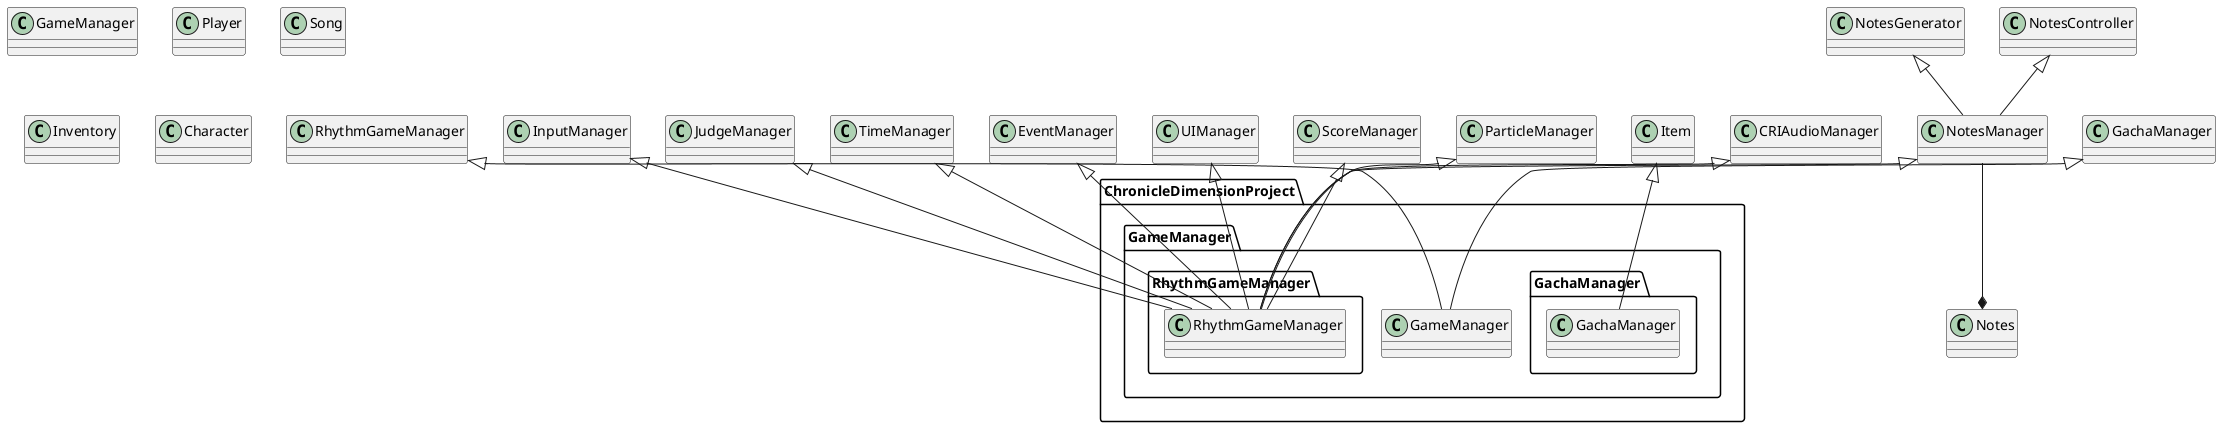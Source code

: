 ﻿@startuml

class GameManager {
 
}
class RhythmGameManager{

}
class ScoreManager{

}
class CRIAudioManager{

}
class ParticleManager{

}
class TimeManager{

}
class InputManager{

}
class JudgeManager{

}
class NotesManager{

}
class UIManager{

}
class EventManager{

}
class GachaManager{

}
class NotesGenerator{

}
class NotesController{

}

class Player{

}
class Notes{

}
class Song{

}
class Item{

}
class Inventory{

}
class Character{

}

package ChronicleDimensionProject {
    package GameManager {
        
        RhythmGameManager <|-- GameManager
        GachaManager <|-- GameManager
        
        package RhythmGameManager{
            ScoreManager <|-- RhythmGameManager
            CRIAudioManager <|-- RhythmGameManager
            ParticleManager <|-- RhythmGameManager
            TimeManager <|-- RhythmGameManager
            InputManager <|-- RhythmGameManager
            JudgeManager <|-- RhythmGameManager
            NotesManager <|-- RhythmGameManager
            UIManager <|-- RhythmGameManager
            EventManager <|-- RhythmGameManager
            
            NotesGenerator <|-- NotesManager
            NotesController <|-- NotesManager
            
            NotesManager --* Notes
        }
        package GachaManager{
            Item <|-- GachaManager
        }
    }
}

@enduml
